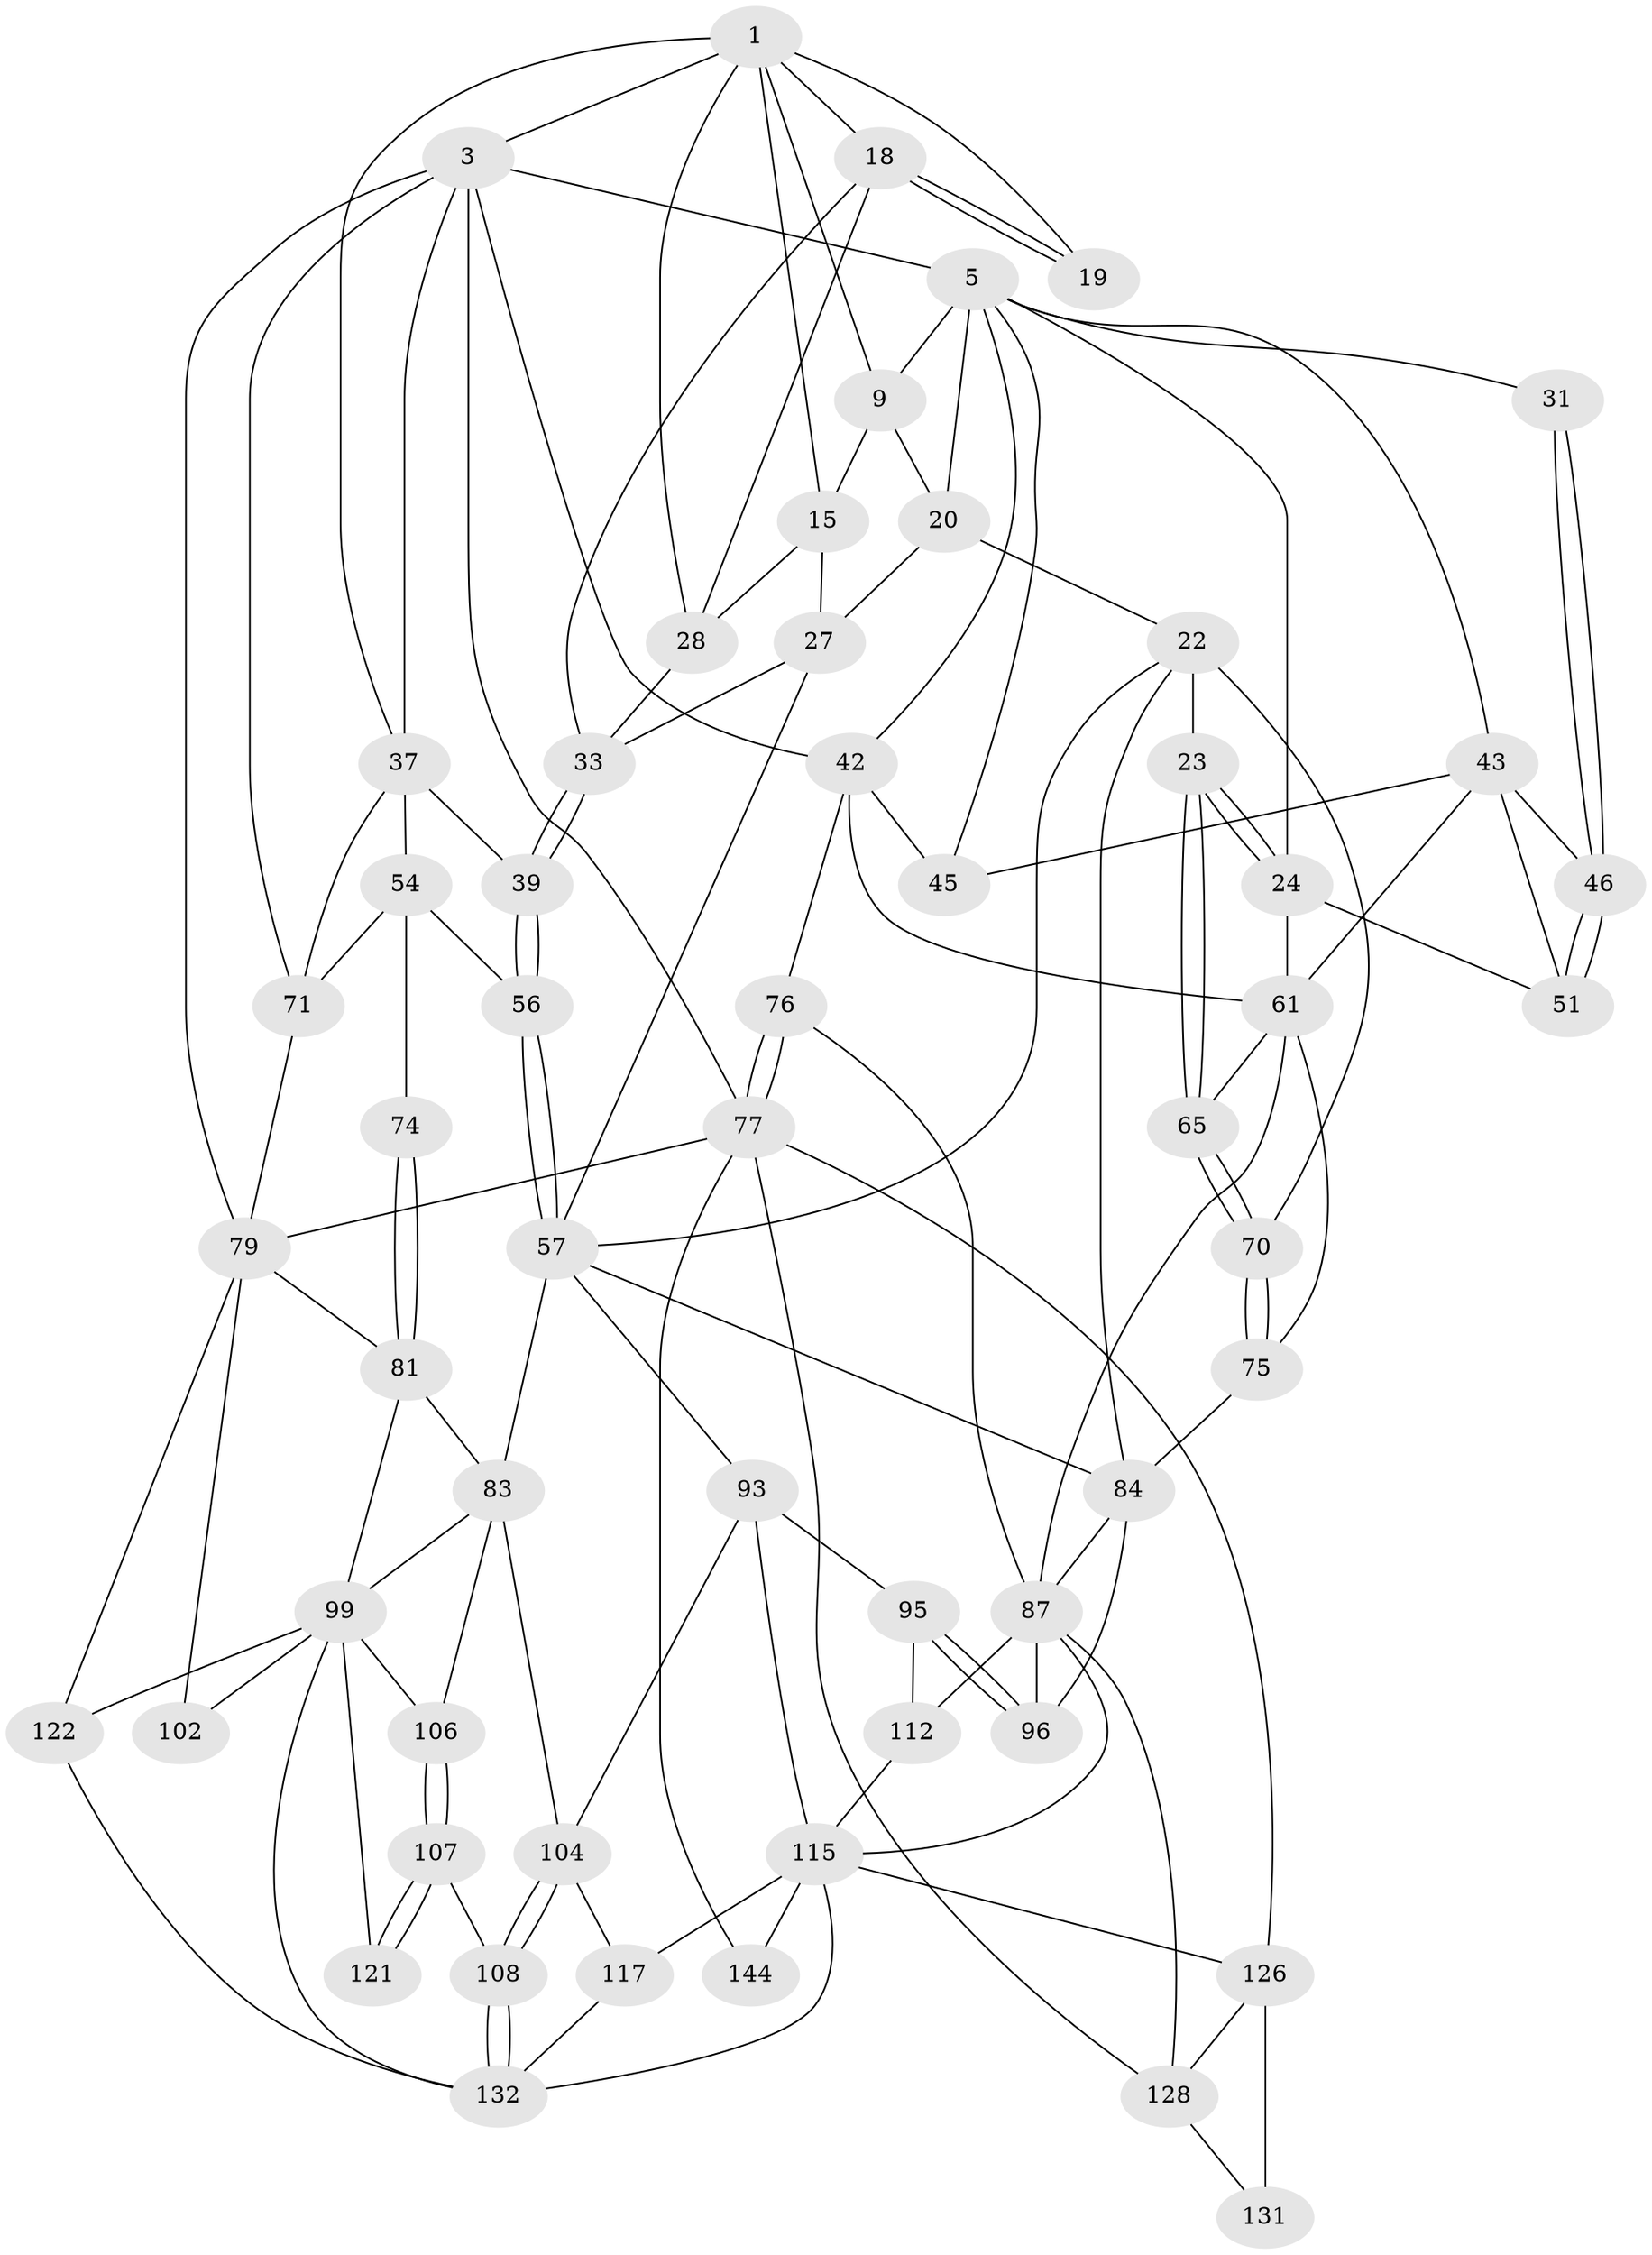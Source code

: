 // original degree distribution, {3: 0.013888888888888888, 5: 0.5833333333333334, 6: 0.19444444444444445, 4: 0.20833333333333334}
// Generated by graph-tools (version 1.1) at 2025/21/03/04/25 18:21:12]
// undirected, 57 vertices, 132 edges
graph export_dot {
graph [start="1"]
  node [color=gray90,style=filled];
  1 [pos="+0.8089459991729376+0",super="+2+11"];
  3 [pos="+1+0",super="+47+4"];
  5 [pos="+0+0",super="+36+6"];
  9 [pos="+0.43850143518406165+0",super="+16+10"];
  15 [pos="+0.5546712337876321+0.04384657105867817",super="+26"];
  18 [pos="+0.7535985577538152+0.08398331944250802",super="+30"];
  19 [pos="+0.7533214626382925+0.08361104041818876"];
  20 [pos="+0.4700657641843711+0.061925096660020926",super="+21"];
  22 [pos="+0.4338534022378071+0.1872119748440227",super="+66"];
  23 [pos="+0.3970320463524919+0.18847287126052553"];
  24 [pos="+0.3651403505954504+0.16802975768649347",super="+50"];
  27 [pos="+0.48856086120274217+0.19324313944402718",super="+40"];
  28 [pos="+0.6362981345071146+0.07145721600259941",super="+29"];
  31 [pos="+0.21160251262285545+0.09733878267262983"];
  33 [pos="+0.7335092757169637+0.1999033731133716",super="+34"];
  37 [pos="+0.8879954207173782+0.20056457641585748",super="+38+48"];
  39 [pos="+0.748923976547224+0.20831842645631454"];
  42 [pos="+0+0",super="+49"];
  43 [pos="+0.12059228251703515+0.16794022338142714",super="+44"];
  45 [pos="+0.03780517766054657+0.17844931526908175"];
  46 [pos="+0.1717607650350152+0.1751289486779126"];
  51 [pos="+0.17774958989689466+0.19610827288755392"];
  54 [pos="+0.9004088060474511+0.34055394923204235",super="+73+55"];
  56 [pos="+0.7577191510662964+0.39963931708832034"];
  57 [pos="+0.6999876321325617+0.43000229950995517",super="+58"];
  61 [pos="+0.19313653130052816+0.3295919531033032",super="+62"];
  65 [pos="+0.34437393144627254+0.3102582622794125"];
  70 [pos="+0.3851407223149321+0.41945778069145007"];
  71 [pos="+1+0.3132423150640169",super="+72"];
  74 [pos="+0.9013437184863586+0.4390323290687457"];
  75 [pos="+0.33776884624805875+0.4569547302884002"];
  76 [pos="+0+0.641972152969261"];
  77 [pos="+0+0.9154621583028577",super="+130+78"];
  79 [pos="+1+0.6140948651798871",super="+80+91"];
  81 [pos="+0.9437530745651606+0.5264563916857582",super="+82"];
  83 [pos="+0.8222861294229544+0.5430129900662731",super="+97"];
  84 [pos="+0.5293238297821043+0.4612111168664588",super="+85"];
  87 [pos="+0.2424194692679869+0.5836305551350939",super="+109+88"];
  93 [pos="+0.5649935808495066+0.6845983037453741",super="+94"];
  95 [pos="+0.4698866346391623+0.6375472692234561"];
  96 [pos="+0.4673862195556268+0.6317635845498721"];
  99 [pos="+0.8043727102133289+0.6436294385730055",super="+100+103"];
  102 [pos="+0.9760526573771491+0.6551747847550363"];
  104 [pos="+0.6699133068456808+0.763203026536461",super="+105"];
  106 [pos="+0.7092539696987658+0.746967015979894",super="+110"];
  107 [pos="+0.6807666228734047+0.7702143864183081"];
  108 [pos="+0.6795582072576476+0.7702607063136199"];
  112 [pos="+0.30370948497207967+0.6854343314627833",super="+114"];
  115 [pos="+0.44601078678960043+0.8415110631143735",super="+118+116"];
  117 [pos="+0.5193068801709289+0.8585344326038812"];
  121 [pos="+0.7529446351487773+0.810148445706578"];
  122 [pos="+1+1"];
  126 [pos="+0.1835179311221658+0.8256052975833812",super="+136+127"];
  128 [pos="+0.04491795028601212+0.7254268538037352",super="+129"];
  131 [pos="+0.09211099796980333+0.8729849996856672"];
  132 [pos="+0.6574400666336521+0.8610013636007137",super="+133"];
  144 [pos="+0.172409569545428+1"];
  1 -- 18;
  1 -- 3;
  1 -- 37;
  1 -- 19 [weight=2];
  1 -- 9;
  1 -- 28;
  1 -- 15;
  3 -- 42;
  3 -- 5;
  3 -- 77;
  3 -- 79;
  3 -- 71;
  3 -- 37;
  5 -- 42;
  5 -- 45;
  5 -- 20;
  5 -- 24;
  5 -- 9;
  5 -- 43;
  5 -- 31 [weight=2];
  9 -- 20;
  9 -- 15;
  15 -- 27;
  15 -- 28;
  18 -- 19;
  18 -- 19;
  18 -- 33;
  18 -- 28;
  20 -- 27;
  20 -- 22;
  22 -- 23;
  22 -- 70;
  22 -- 84;
  22 -- 57;
  23 -- 24;
  23 -- 24;
  23 -- 65;
  23 -- 65;
  24 -- 51;
  24 -- 61;
  27 -- 33;
  27 -- 57;
  28 -- 33;
  31 -- 46;
  31 -- 46;
  33 -- 39;
  33 -- 39;
  37 -- 39;
  37 -- 54 [weight=2];
  37 -- 71;
  39 -- 56;
  39 -- 56;
  42 -- 76;
  42 -- 45;
  42 -- 61;
  43 -- 46;
  43 -- 51;
  43 -- 45;
  43 -- 61;
  46 -- 51;
  46 -- 51;
  54 -- 74 [weight=2];
  54 -- 71;
  54 -- 56;
  56 -- 57;
  56 -- 57;
  57 -- 83 [weight=2];
  57 -- 84;
  57 -- 93;
  61 -- 65;
  61 -- 75;
  61 -- 87;
  65 -- 70;
  65 -- 70;
  70 -- 75;
  70 -- 75;
  71 -- 79;
  74 -- 81;
  74 -- 81;
  75 -- 84;
  76 -- 77;
  76 -- 77;
  76 -- 87;
  77 -- 144 [weight=2];
  77 -- 126;
  77 -- 128;
  77 -- 79;
  79 -- 81;
  79 -- 102;
  79 -- 122;
  81 -- 83;
  81 -- 99;
  83 -- 99;
  83 -- 104;
  83 -- 106;
  84 -- 96;
  84 -- 87;
  87 -- 96;
  87 -- 112 [weight=2];
  87 -- 128;
  87 -- 115;
  93 -- 104;
  93 -- 115;
  93 -- 95;
  95 -- 96;
  95 -- 96;
  95 -- 112;
  99 -- 106 [weight=2];
  99 -- 132 [weight=2];
  99 -- 102 [weight=2];
  99 -- 121 [weight=2];
  99 -- 122;
  104 -- 108;
  104 -- 108;
  104 -- 117;
  106 -- 107;
  106 -- 107;
  107 -- 108;
  107 -- 121;
  107 -- 121;
  108 -- 132;
  108 -- 132;
  112 -- 115;
  115 -- 144;
  115 -- 117;
  115 -- 132;
  115 -- 126 [weight=2];
  117 -- 132;
  122 -- 132;
  126 -- 131 [weight=2];
  126 -- 128;
  128 -- 131;
}
